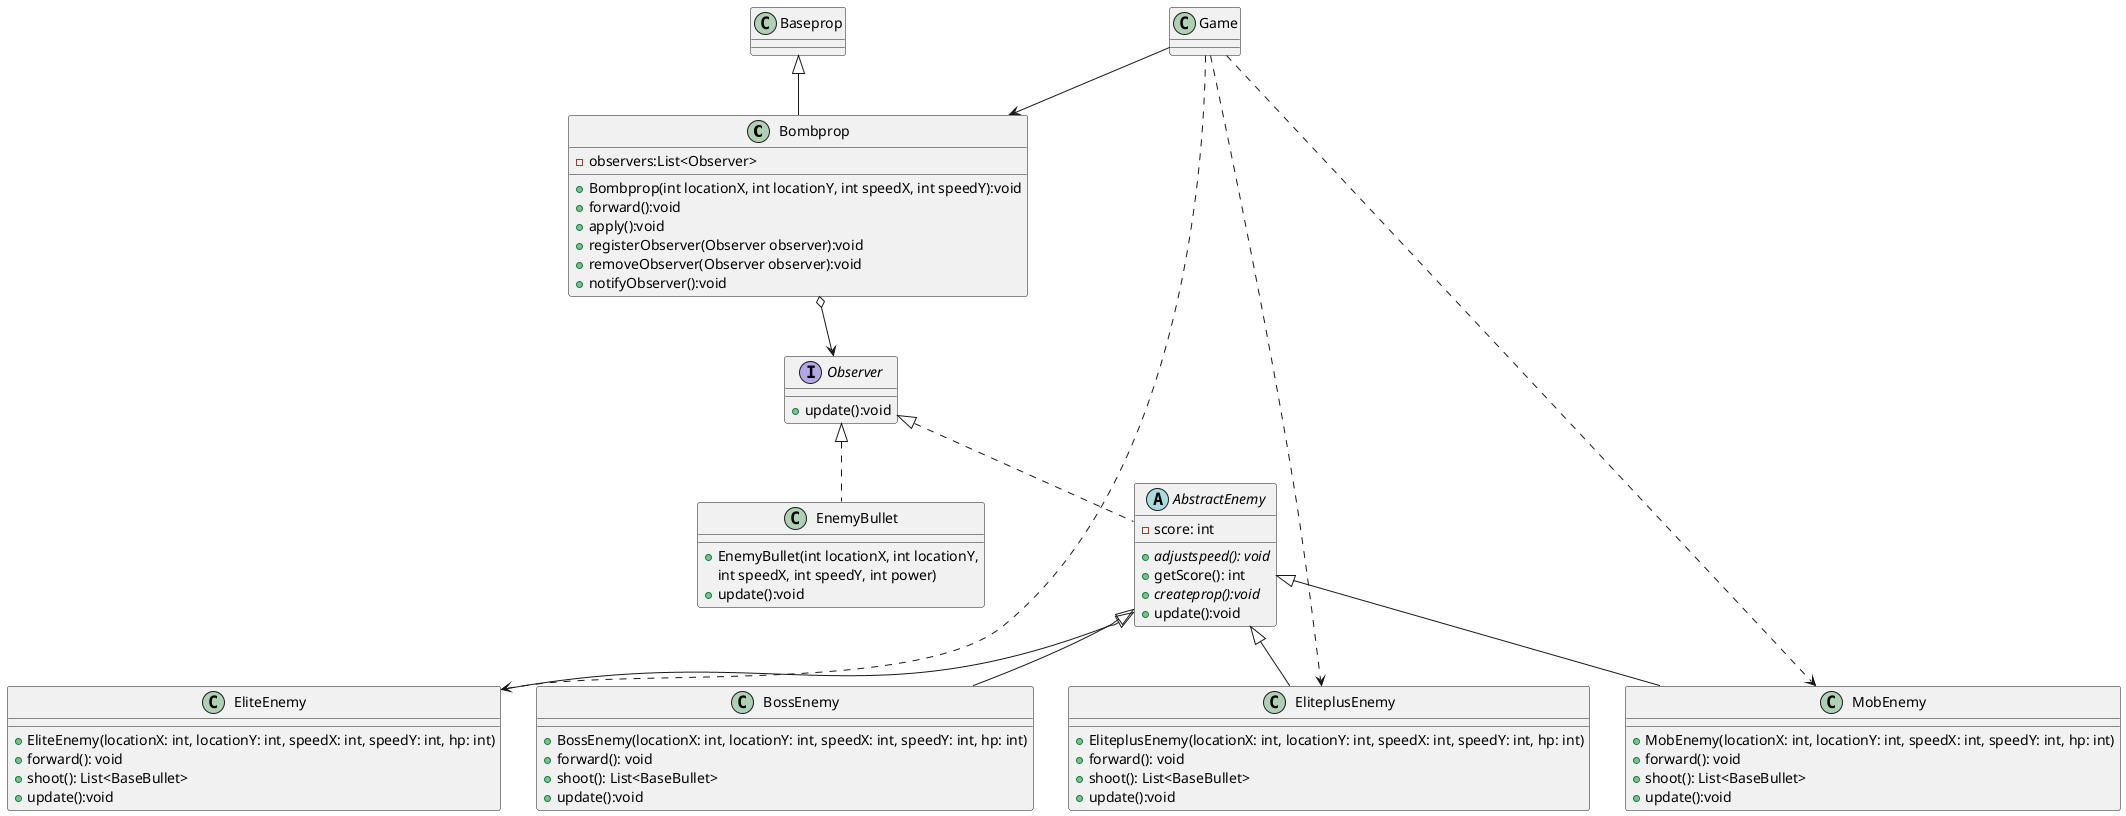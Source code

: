 @startuml

class  Bombprop extends Baseprop{
-observers:List<Observer>
+ Bombprop(int locationX, int locationY, int speedX, int speedY):void
+forward():void
+apply():void
+registerObserver(Observer observer):void
+removeObserver(Observer observer):void
+notifyObserver():void
}

interface Observer
{
+update():void
}
abstract class AbstractEnemy implements Observer{
  - score: int
  + {abstract}adjustspeed(): void
  + getScore(): int
  + {abstract} createprop():void
  +update():void
}
class EliteEnemy extends AbstractEnemy {
  + EliteEnemy(locationX: int, locationY: int, speedX: int, speedY: int, hp: int)
  + forward(): void
  + shoot(): List<BaseBullet>
  +update():void
}
class EliteplusEnemy extends AbstractEnemy {
  + EliteplusEnemy(locationX: int, locationY: int, speedX: int, speedY: int, hp: int)
  + forward(): void
  + shoot(): List<BaseBullet>
  +update():void
}
class MobEnemy extends AbstractEnemy {
  + MobEnemy(locationX: int, locationY: int, speedX: int, speedY: int, hp: int)
  + forward(): void
  + shoot(): List<BaseBullet>
  +update():void
}
class BossEnemy extends AbstractEnemy{
  + BossEnemy(locationX: int, locationY: int, speedX: int, speedY: int, hp: int)
  + forward(): void
  + shoot(): List<BaseBullet>
  +update():void
}
class Game{
}

class EnemyBullet implements Observer{
    + EnemyBullet(int locationX, int locationY,
     int speedX, int speedY, int power)
    + update():void
}
Game --> Bombprop
Bombprop o--> Observer
Game ..> MobEnemy
Game ..> EliteEnemy
Game ..> EliteplusEnemy
@enduml